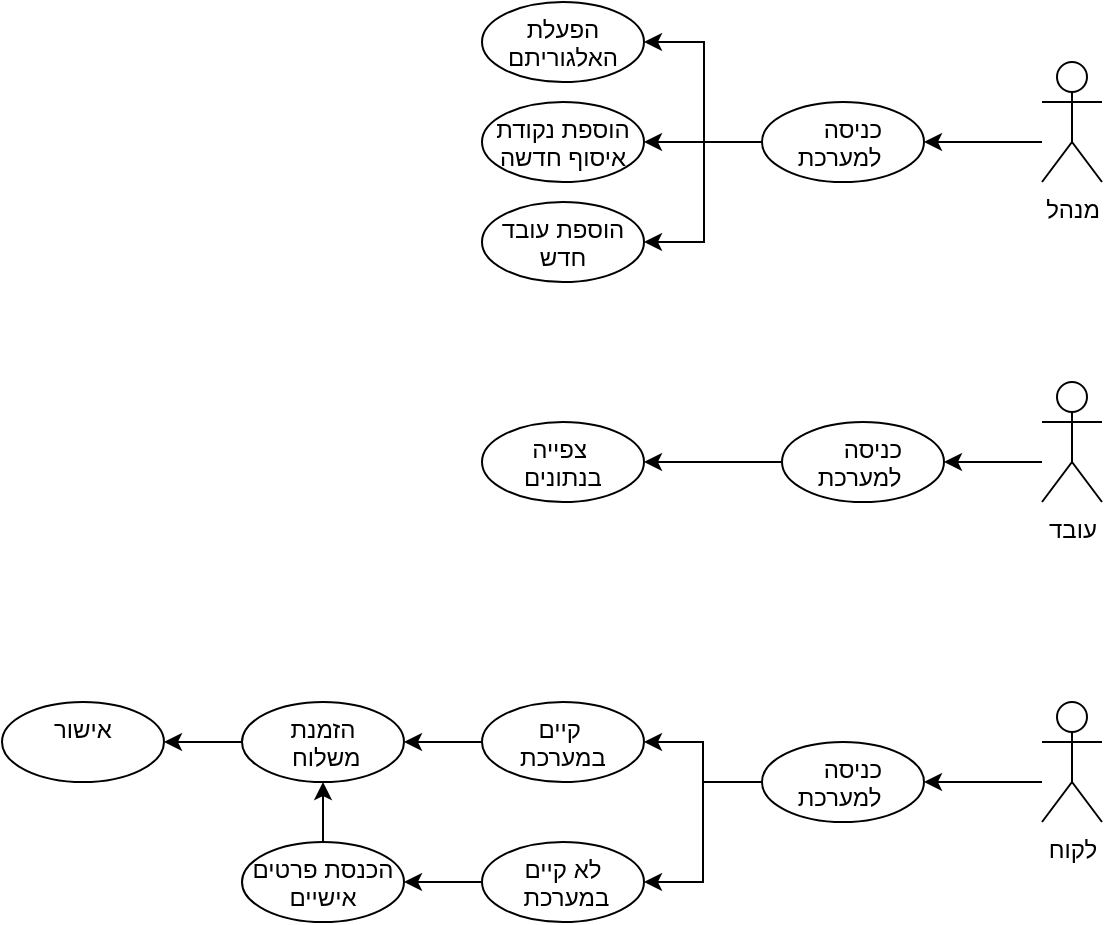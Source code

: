 <mxfile version="21.3.5" type="device">
  <diagram id="C5RBs43oDa-KdzZeNtuy" name="Page-1">
    <mxGraphModel dx="1050" dy="581" grid="0" gridSize="10" guides="1" tooltips="1" connect="1" arrows="1" fold="1" page="1" pageScale="1" pageWidth="827" pageHeight="1169" math="0" shadow="0">
      <root>
        <mxCell id="WIyWlLk6GJQsqaUBKTNV-0" />
        <mxCell id="WIyWlLk6GJQsqaUBKTNV-1" parent="WIyWlLk6GJQsqaUBKTNV-0" />
        <mxCell id="kdoxKJNYAb2xpBBXHf6x-22" value="" style="edgeStyle=orthogonalEdgeStyle;rounded=0;orthogonalLoop=1;jettySize=auto;html=1;entryX=1;entryY=0.5;entryDx=0;entryDy=0;" parent="WIyWlLk6GJQsqaUBKTNV-1" source="kdoxKJNYAb2xpBBXHf6x-0" target="kdoxKJNYAb2xpBBXHf6x-23" edge="1">
          <mxGeometry relative="1" as="geometry">
            <mxPoint x="615" y="150" as="targetPoint" />
            <Array as="points">
              <mxPoint x="660" y="160" />
              <mxPoint x="660" y="160" />
            </Array>
          </mxGeometry>
        </mxCell>
        <mxCell id="kdoxKJNYAb2xpBBXHf6x-0" value="מנהל" style="shape=umlActor;verticalLabelPosition=bottom;verticalAlign=top;html=1;outlineConnect=0;horizontal=1;" parent="WIyWlLk6GJQsqaUBKTNV-1" vertex="1">
          <mxGeometry x="680" y="120" width="30" height="60" as="geometry" />
        </mxCell>
        <mxCell id="kdoxKJNYAb2xpBBXHf6x-17" value="" style="edgeStyle=orthogonalEdgeStyle;rounded=0;orthogonalLoop=1;jettySize=auto;html=1;entryX=1;entryY=0.5;entryDx=0;entryDy=0;" parent="WIyWlLk6GJQsqaUBKTNV-1" source="kdoxKJNYAb2xpBBXHf6x-1" target="kdoxKJNYAb2xpBBXHf6x-28" edge="1">
          <mxGeometry relative="1" as="geometry">
            <mxPoint x="625" y="310" as="targetPoint" />
            <Array as="points">
              <mxPoint x="640" y="320" />
              <mxPoint x="640" y="320" />
            </Array>
          </mxGeometry>
        </mxCell>
        <mxCell id="kdoxKJNYAb2xpBBXHf6x-1" value="עובד" style="shape=umlActor;verticalLabelPosition=bottom;verticalAlign=top;html=1;outlineConnect=0;horizontal=1;" parent="WIyWlLk6GJQsqaUBKTNV-1" vertex="1">
          <mxGeometry x="680" y="280" width="30" height="60" as="geometry" />
        </mxCell>
        <mxCell id="kdoxKJNYAb2xpBBXHf6x-30" style="edgeStyle=orthogonalEdgeStyle;rounded=0;orthogonalLoop=1;jettySize=auto;html=1;entryX=1;entryY=0.5;entryDx=0;entryDy=0;" parent="WIyWlLk6GJQsqaUBKTNV-1" source="kdoxKJNYAb2xpBBXHf6x-4" target="kdoxKJNYAb2xpBBXHf6x-18" edge="1">
          <mxGeometry relative="1" as="geometry">
            <Array as="points">
              <mxPoint x="660" y="480" />
              <mxPoint x="660" y="480" />
            </Array>
          </mxGeometry>
        </mxCell>
        <mxCell id="kdoxKJNYAb2xpBBXHf6x-4" value="לקוח" style="shape=umlActor;verticalLabelPosition=bottom;verticalAlign=top;html=1;outlineConnect=0;" parent="WIyWlLk6GJQsqaUBKTNV-1" vertex="1">
          <mxGeometry x="680" y="440" width="30" height="60" as="geometry" />
        </mxCell>
        <mxCell id="kdoxKJNYAb2xpBBXHf6x-5" value="הפעלת האלגוריתם" style="ellipse;whiteSpace=wrap;html=1;verticalAlign=top;" parent="WIyWlLk6GJQsqaUBKTNV-1" vertex="1">
          <mxGeometry x="400" y="90" width="81" height="40" as="geometry" />
        </mxCell>
        <mxCell id="kdoxKJNYAb2xpBBXHf6x-11" value="הוספת נקודת איסוף חדשה" style="ellipse;whiteSpace=wrap;html=1;verticalAlign=top;" parent="WIyWlLk6GJQsqaUBKTNV-1" vertex="1">
          <mxGeometry x="400" y="140" width="81" height="40" as="geometry" />
        </mxCell>
        <mxCell id="kdoxKJNYAb2xpBBXHf6x-12" value="הוספת עובד חדש" style="ellipse;whiteSpace=wrap;html=1;verticalAlign=top;" parent="WIyWlLk6GJQsqaUBKTNV-1" vertex="1">
          <mxGeometry x="400" y="190" width="81" height="40" as="geometry" />
        </mxCell>
        <mxCell id="kdoxKJNYAb2xpBBXHf6x-20" value="" style="edgeStyle=orthogonalEdgeStyle;rounded=0;orthogonalLoop=1;jettySize=auto;html=1;exitX=0;exitY=0.5;exitDx=0;exitDy=0;" parent="WIyWlLk6GJQsqaUBKTNV-1" source="kdoxKJNYAb2xpBBXHf6x-28" target="kdoxKJNYAb2xpBBXHf6x-19" edge="1">
          <mxGeometry relative="1" as="geometry" />
        </mxCell>
        <mxCell id="kdoxKJNYAb2xpBBXHf6x-36" style="edgeStyle=orthogonalEdgeStyle;rounded=0;orthogonalLoop=1;jettySize=auto;html=1;" parent="WIyWlLk6GJQsqaUBKTNV-1" source="kdoxKJNYAb2xpBBXHf6x-18" target="kdoxKJNYAb2xpBBXHf6x-32" edge="1">
          <mxGeometry relative="1" as="geometry" />
        </mxCell>
        <mxCell id="kdoxKJNYAb2xpBBXHf6x-37" style="edgeStyle=orthogonalEdgeStyle;rounded=0;orthogonalLoop=1;jettySize=auto;html=1;entryX=1;entryY=0.5;entryDx=0;entryDy=0;" parent="WIyWlLk6GJQsqaUBKTNV-1" source="kdoxKJNYAb2xpBBXHf6x-18" target="kdoxKJNYAb2xpBBXHf6x-31" edge="1">
          <mxGeometry relative="1" as="geometry" />
        </mxCell>
        <mxCell id="kdoxKJNYAb2xpBBXHf6x-18" value="&lt;div style=&quot;&quot;&gt;&lt;span style=&quot;background-color: initial;&quot;&gt;כניסה&amp;nbsp; &amp;nbsp; למערכת&amp;nbsp;&lt;/span&gt;&lt;/div&gt;" style="ellipse;whiteSpace=wrap;html=1;verticalAlign=top;align=center;" parent="WIyWlLk6GJQsqaUBKTNV-1" vertex="1">
          <mxGeometry x="540" y="460" width="81" height="40" as="geometry" />
        </mxCell>
        <mxCell id="kdoxKJNYAb2xpBBXHf6x-19" value="&lt;div style=&quot;&quot;&gt;&lt;span style=&quot;background-color: initial;&quot;&gt;צפייה&amp;nbsp;&lt;/span&gt;&lt;/div&gt;&lt;div style=&quot;&quot;&gt;&lt;span style=&quot;background-color: initial;&quot;&gt;בנתונים&lt;/span&gt;&lt;/div&gt;" style="ellipse;whiteSpace=wrap;html=1;verticalAlign=top;align=center;" parent="WIyWlLk6GJQsqaUBKTNV-1" vertex="1">
          <mxGeometry x="400" y="300" width="81" height="40" as="geometry" />
        </mxCell>
        <mxCell id="kdoxKJNYAb2xpBBXHf6x-25" value="" style="edgeStyle=orthogonalEdgeStyle;rounded=0;orthogonalLoop=1;jettySize=auto;html=1;entryX=1;entryY=0.5;entryDx=0;entryDy=0;" parent="WIyWlLk6GJQsqaUBKTNV-1" source="kdoxKJNYAb2xpBBXHf6x-23" target="kdoxKJNYAb2xpBBXHf6x-5" edge="1">
          <mxGeometry relative="1" as="geometry">
            <Array as="points">
              <mxPoint x="511" y="160" />
              <mxPoint x="511" y="110" />
            </Array>
          </mxGeometry>
        </mxCell>
        <mxCell id="kdoxKJNYAb2xpBBXHf6x-26" style="edgeStyle=orthogonalEdgeStyle;rounded=0;orthogonalLoop=1;jettySize=auto;html=1;" parent="WIyWlLk6GJQsqaUBKTNV-1" source="kdoxKJNYAb2xpBBXHf6x-23" target="kdoxKJNYAb2xpBBXHf6x-11" edge="1">
          <mxGeometry relative="1" as="geometry" />
        </mxCell>
        <mxCell id="kdoxKJNYAb2xpBBXHf6x-27" style="edgeStyle=orthogonalEdgeStyle;rounded=0;orthogonalLoop=1;jettySize=auto;html=1;entryX=1;entryY=0.5;entryDx=0;entryDy=0;" parent="WIyWlLk6GJQsqaUBKTNV-1" source="kdoxKJNYAb2xpBBXHf6x-23" target="kdoxKJNYAb2xpBBXHf6x-12" edge="1">
          <mxGeometry relative="1" as="geometry">
            <Array as="points">
              <mxPoint x="511" y="160" />
              <mxPoint x="511" y="210" />
            </Array>
          </mxGeometry>
        </mxCell>
        <mxCell id="kdoxKJNYAb2xpBBXHf6x-23" value="כניסה&amp;nbsp; &amp;nbsp; &amp;nbsp;למערכת" style="ellipse;whiteSpace=wrap;html=1;verticalAlign=top;align=center;" parent="WIyWlLk6GJQsqaUBKTNV-1" vertex="1">
          <mxGeometry x="540" y="140" width="81" height="40" as="geometry" />
        </mxCell>
        <mxCell id="kdoxKJNYAb2xpBBXHf6x-28" value="&lt;div style=&quot;&quot;&gt;&lt;span style=&quot;background-color: initial;&quot;&gt;כניסה&amp;nbsp; &amp;nbsp; למערכת&amp;nbsp;&lt;/span&gt;&lt;/div&gt;" style="ellipse;whiteSpace=wrap;html=1;verticalAlign=top;align=center;" parent="WIyWlLk6GJQsqaUBKTNV-1" vertex="1">
          <mxGeometry x="550" y="300" width="81" height="40" as="geometry" />
        </mxCell>
        <mxCell id="kdoxKJNYAb2xpBBXHf6x-39" style="edgeStyle=orthogonalEdgeStyle;rounded=0;orthogonalLoop=1;jettySize=auto;html=1;exitX=0;exitY=0.5;exitDx=0;exitDy=0;entryX=1;entryY=0.5;entryDx=0;entryDy=0;" parent="WIyWlLk6GJQsqaUBKTNV-1" source="kdoxKJNYAb2xpBBXHf6x-31" target="kdoxKJNYAb2xpBBXHf6x-34" edge="1">
          <mxGeometry relative="1" as="geometry" />
        </mxCell>
        <mxCell id="kdoxKJNYAb2xpBBXHf6x-31" value="&lt;div style=&quot;&quot;&gt;לא קיים&lt;/div&gt;&lt;div style=&quot;&quot;&gt;&amp;nbsp;במערכת&lt;/div&gt;" style="ellipse;whiteSpace=wrap;html=1;verticalAlign=top;align=center;" parent="WIyWlLk6GJQsqaUBKTNV-1" vertex="1">
          <mxGeometry x="400" y="510" width="81" height="40" as="geometry" />
        </mxCell>
        <mxCell id="kdoxKJNYAb2xpBBXHf6x-38" style="edgeStyle=orthogonalEdgeStyle;rounded=0;orthogonalLoop=1;jettySize=auto;html=1;exitX=0;exitY=0.5;exitDx=0;exitDy=0;entryX=1;entryY=0.5;entryDx=0;entryDy=0;" parent="WIyWlLk6GJQsqaUBKTNV-1" source="kdoxKJNYAb2xpBBXHf6x-32" target="kdoxKJNYAb2xpBBXHf6x-35" edge="1">
          <mxGeometry relative="1" as="geometry" />
        </mxCell>
        <mxCell id="kdoxKJNYAb2xpBBXHf6x-32" value="&lt;div style=&quot;&quot;&gt;קיים&amp;nbsp;&lt;/div&gt;&lt;div style=&quot;&quot;&gt;במערכת&lt;/div&gt;" style="ellipse;whiteSpace=wrap;html=1;verticalAlign=top;align=center;" parent="WIyWlLk6GJQsqaUBKTNV-1" vertex="1">
          <mxGeometry x="400" y="440" width="81" height="40" as="geometry" />
        </mxCell>
        <mxCell id="kdoxKJNYAb2xpBBXHf6x-33" value="&lt;div style=&quot;&quot;&gt;אישור&lt;/div&gt;" style="ellipse;whiteSpace=wrap;html=1;verticalAlign=top;align=center;" parent="WIyWlLk6GJQsqaUBKTNV-1" vertex="1">
          <mxGeometry x="160" y="440" width="81" height="40" as="geometry" />
        </mxCell>
        <mxCell id="kdoxKJNYAb2xpBBXHf6x-40" style="edgeStyle=orthogonalEdgeStyle;rounded=0;orthogonalLoop=1;jettySize=auto;html=1;exitX=0.5;exitY=0;exitDx=0;exitDy=0;entryX=0.5;entryY=1;entryDx=0;entryDy=0;" parent="WIyWlLk6GJQsqaUBKTNV-1" source="kdoxKJNYAb2xpBBXHf6x-34" target="kdoxKJNYAb2xpBBXHf6x-35" edge="1">
          <mxGeometry relative="1" as="geometry" />
        </mxCell>
        <mxCell id="kdoxKJNYAb2xpBBXHf6x-34" value="&lt;div style=&quot;&quot;&gt;הכנסת פרטים אישיים&lt;/div&gt;" style="ellipse;whiteSpace=wrap;html=1;verticalAlign=top;align=center;" parent="WIyWlLk6GJQsqaUBKTNV-1" vertex="1">
          <mxGeometry x="280" y="510" width="81" height="40" as="geometry" />
        </mxCell>
        <mxCell id="kdoxKJNYAb2xpBBXHf6x-41" style="edgeStyle=orthogonalEdgeStyle;rounded=0;orthogonalLoop=1;jettySize=auto;html=1;exitX=0;exitY=0.5;exitDx=0;exitDy=0;entryX=1;entryY=0.5;entryDx=0;entryDy=0;" parent="WIyWlLk6GJQsqaUBKTNV-1" source="kdoxKJNYAb2xpBBXHf6x-35" target="kdoxKJNYAb2xpBBXHf6x-33" edge="1">
          <mxGeometry relative="1" as="geometry" />
        </mxCell>
        <mxCell id="kdoxKJNYAb2xpBBXHf6x-35" value="&lt;div style=&quot;&quot;&gt;הזמנת&lt;/div&gt;&lt;div style=&quot;&quot;&gt;&amp;nbsp;משלוח&lt;/div&gt;" style="ellipse;whiteSpace=wrap;html=1;verticalAlign=top;align=center;" parent="WIyWlLk6GJQsqaUBKTNV-1" vertex="1">
          <mxGeometry x="280" y="440" width="81" height="40" as="geometry" />
        </mxCell>
      </root>
    </mxGraphModel>
  </diagram>
</mxfile>
